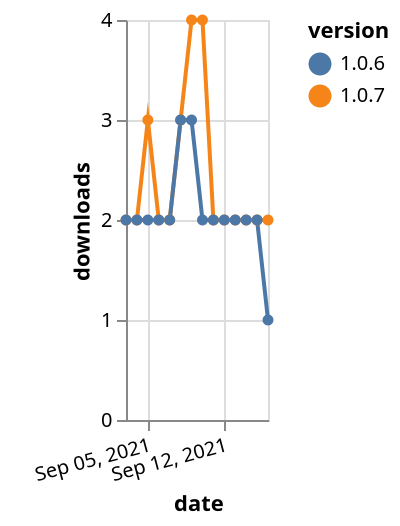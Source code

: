 {"$schema": "https://vega.github.io/schema/vega-lite/v5.json", "description": "A simple bar chart with embedded data.", "data": {"values": [{"date": "2021-09-03", "total": 2513, "delta": 2, "version": "1.0.7"}, {"date": "2021-09-04", "total": 2515, "delta": 2, "version": "1.0.7"}, {"date": "2021-09-05", "total": 2518, "delta": 3, "version": "1.0.7"}, {"date": "2021-09-06", "total": 2520, "delta": 2, "version": "1.0.7"}, {"date": "2021-09-07", "total": 2522, "delta": 2, "version": "1.0.7"}, {"date": "2021-09-08", "total": 2525, "delta": 3, "version": "1.0.7"}, {"date": "2021-09-09", "total": 2529, "delta": 4, "version": "1.0.7"}, {"date": "2021-09-10", "total": 2533, "delta": 4, "version": "1.0.7"}, {"date": "2021-09-11", "total": 2535, "delta": 2, "version": "1.0.7"}, {"date": "2021-09-12", "total": 2537, "delta": 2, "version": "1.0.7"}, {"date": "2021-09-13", "total": 2539, "delta": 2, "version": "1.0.7"}, {"date": "2021-09-14", "total": 2541, "delta": 2, "version": "1.0.7"}, {"date": "2021-09-15", "total": 2543, "delta": 2, "version": "1.0.7"}, {"date": "2021-09-16", "total": 2545, "delta": 2, "version": "1.0.7"}, {"date": "2021-09-03", "total": 2243, "delta": 2, "version": "1.0.6"}, {"date": "2021-09-04", "total": 2245, "delta": 2, "version": "1.0.6"}, {"date": "2021-09-05", "total": 2247, "delta": 2, "version": "1.0.6"}, {"date": "2021-09-06", "total": 2249, "delta": 2, "version": "1.0.6"}, {"date": "2021-09-07", "total": 2251, "delta": 2, "version": "1.0.6"}, {"date": "2021-09-08", "total": 2254, "delta": 3, "version": "1.0.6"}, {"date": "2021-09-09", "total": 2257, "delta": 3, "version": "1.0.6"}, {"date": "2021-09-10", "total": 2259, "delta": 2, "version": "1.0.6"}, {"date": "2021-09-11", "total": 2261, "delta": 2, "version": "1.0.6"}, {"date": "2021-09-12", "total": 2263, "delta": 2, "version": "1.0.6"}, {"date": "2021-09-13", "total": 2265, "delta": 2, "version": "1.0.6"}, {"date": "2021-09-14", "total": 2267, "delta": 2, "version": "1.0.6"}, {"date": "2021-09-15", "total": 2269, "delta": 2, "version": "1.0.6"}, {"date": "2021-09-16", "total": 2270, "delta": 1, "version": "1.0.6"}]}, "width": "container", "mark": {"type": "line", "point": {"filled": true}}, "encoding": {"x": {"field": "date", "type": "temporal", "timeUnit": "yearmonthdate", "title": "date", "axis": {"labelAngle": -15}}, "y": {"field": "delta", "type": "quantitative", "title": "downloads"}, "color": {"field": "version", "type": "nominal"}, "tooltip": {"field": "delta"}}}